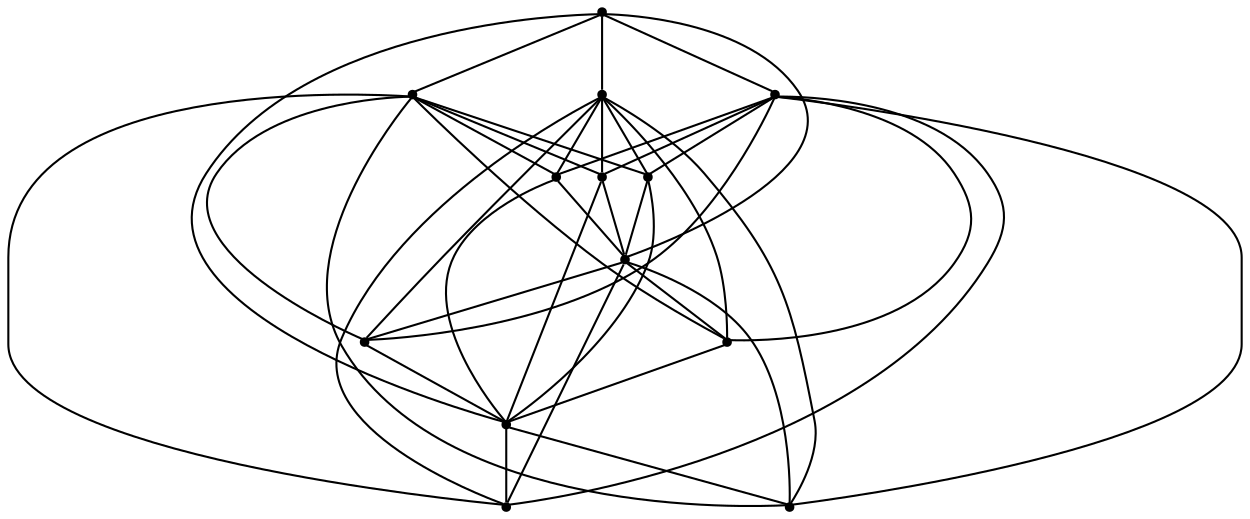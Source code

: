 graph {
  node [shape=point,comment="{\"directed\":false,\"doi\":\"10.1007/978-3-030-35802-0_20\",\"figure\":\"4 (1)\"}"]

  v0 [pos="1033.9772244850346,941.8274449843411"]
  v1 [pos="772.2105431350346,1013.7212822151967"]
  v2 [pos="1008.8774134860649,780.2244218777479"]
  v3 [pos="980.1353215097772,891.7866442602117"]
  v4 [pos="962.161610128541,921.5577406732733"]
  v5 [pos="932.6277787634965,803.9779657203708"]
  v6 [pos="932.6277787634966,945.3112845158963"]
  v7 [pos="863.0291745900404,964.3931717420286"]
  v8 [pos="932.6277787634966,875.9510331486475"]
  v9 [pos="908.8739438019386,832.1654755872207"]
  v10 [pos="839.2754032169003,875.9510331486476"]
  v11 [pos="888.4457194975632,855.9188922545669"]
  v12 [pos="799.6065318970756,945.3112845158963"]

  v0 -- v12 [id="-1",pos="1033.9772244850346,941.8274449843411 1033.977240382139,755.5999817398745 1033.977240382139,755.5999817398745 1033.977240382139,755.5999817398745 799.60654779418,755.5999817398745 799.60654779418,755.5999817398745 799.60654779418,755.5999817398745 799.6065318970756,945.3112845158963 799.6065318970756,945.3112845158963 799.6065318970756,945.3112845158963"]
  v1 -- v2 [id="-2",pos="772.2105431350346,1013.7212822151967 772.2104954437215,780.2244854653862 772.2104954437215,780.2244854653862 772.2104954437215,780.2244854653862 1008.8774134860649,780.2244218777479 1008.8774134860649,780.2244218777479 1008.8774134860649,780.2244218777479"]
  v1 -- v11 [id="-3",pos="772.2105431350346,1013.7212822151967 786.7794921761589,855.9188922545669 786.7794921761589,855.9188922545669 786.7794921761589,855.9188922545669 888.4457194975632,855.9188922545669 888.4457194975632,855.9188922545669 888.4457194975632,855.9188922545669"]
  v1 -- v7 [id="-4",pos="772.2105431350346,1013.7212822151967 863.0291904871449,1002.953033593761 863.0291904871449,1002.953033593761 863.0291904871449,1002.953033593761 863.0291745900404,964.3931717420286 863.0291745900404,964.3931717420286 863.0291745900404,964.3931717420286"]
  v1 -- v6 [id="-5",pos="772.2105431350346,1013.7212822151967 932.627794660601,1004.0616204812753 932.627794660601,1004.0616204812753 932.627794660601,1004.0616204812753 932.6277787634966,945.3112845158963 932.6277787634966,945.3112845158963 932.6277787634966,945.3112845158963"]
  v1 -- v3 [id="-6",pos="772.2105431350346,1013.7212822151967 989.5576783761039,1007.703729644758 989.5576783761039,1007.703729644758 989.5576783761039,1007.703729644758 989.5576783761039,911.9771183738583 989.5576783761039,911.9771183738583 989.5576783761039,911.9771183738583 980.1353215097772,891.7866442602117 980.1353215097772,891.7866442602117 980.1353215097772,891.7866442602117"]
  v0 -- v1 [id="-7",pos="1033.9772244850346,941.8274449843411 1033.977240382139,1014.2755756589538 1033.977240382139,1014.2755756589538 1033.977240382139,1014.2755756589538 772.2105431350346,1013.7212822151967 772.2105431350346,1013.7212822151967 772.2105431350346,1013.7212822151967"]
  v1 -- v10 [id="-8",pos="772.2105431350346,1013.7212822151967 792.4012170079951,875.9509695610092 792.4012170079951,875.9509695610092 792.4012170079951,875.9509695610092 839.2754032169003,875.9510331486476 839.2754032169003,875.9510331486476 839.2754032169003,875.9510331486476"]
  v12 -- v3 [id="-9",pos="799.6065318970756,945.3112845158963 812.8295049007882,988.1425188005185 812.8295049007882,988.1425188005185 812.8295049007882,988.1425188005185 980.1353374068817,988.1425188005185 980.1353374068817,988.1425188005185 980.1353374068817,988.1425188005185 980.1353215097772,891.7866442602117 980.1353215097772,891.7866442602117 980.1353215097772,891.7866442602117"]
  v12 -- v10 [id="-10",pos="799.6065318970756,945.3112845158963 839.2754032169003,875.9510331486476 839.2754032169003,875.9510331486476 839.2754032169003,875.9510331486476"]
  v12 -- v5 [id="-11",pos="799.6065318970756,945.3112845158963 807.6828491375729,884.5022987579697 807.6828491375729,884.5022987579697 807.6828491375729,884.5022987579697 807.6828491375729,803.9779657203708 807.6828491375729,803.9779657203708 807.6828491375729,803.9779657203708 932.6277787634965,803.9779657203708 932.6277787634965,803.9779657203708 932.6277787634965,803.9779657203708"]
  v12 -- v7 [id="-12",pos="799.6065318970756,945.3112845158963 828.4278073505016,964.3931717420286 828.4278073505016,964.3931717420286 828.4278073505016,964.3931717420286 863.0291745900404,964.3931717420286 863.0291745900404,964.3931717420286 863.0291745900404,964.3931717420286"]
  v0 -- v9 [id="-13",pos="1033.9772244850346,941.8274449843411 1027.326146244609,761.2216376737601 1027.326146244609,761.2216376737601 1027.326146244609,761.2216376737601 908.8739596990431,761.2216376737601 908.8739596990431,761.2216376737601 908.8739596990431,761.2216376737601 908.8739438019386,832.1654755872207 908.8739438019386,832.1654755872207 908.8739438019386,832.1654755872207"]
  v10 -- v4 [id="-14",pos="839.2754032169003,875.9510331486476 839.2753555255869,981.5748695704557 839.2753555255869,981.5748695704557 839.2753555255869,981.5748695704557 962.1616260256454,981.5748695704557 962.1616260256454,981.5748695704557 962.1616260256454,981.5748695704557 962.161610128541,921.5577406732733 962.161610128541,921.5577406732733 962.161610128541,921.5577406732733"]
  v0 -- v8 [id="-15",pos="1033.9772244850346,941.8274449843411 1020.8333872671469,766.5266271685143 1020.8333872671469,766.5266271685143 1020.8333872671469,766.5266271685143 949.097004079105,766.5266271685143 949.097004079105,766.5266271685143 949.097004079105,766.5266271685143 949.097004079105,861.0655485297551 949.097004079105,861.0655485297551 949.097004079105,861.0655485297551 932.6277787634966,875.9510331486475 932.6277787634966,875.9510331486475 932.6277787634966,875.9510331486475"]
  v11 -- v9 [id="-16",pos="888.4457194975632,855.9188922545669 908.8739438019386,832.1654755872207 908.8739438019386,832.1654755872207 908.8739438019386,832.1654755872207"]
  v9 -- v7 [id="-17",pos="908.8739438019386,832.1654755872207 863.0291268987272,847.2884600354619 863.0291268987272,847.2884600354619 863.0291268987272,847.2884600354619 863.0291745900404,964.3931717420286 863.0291745900404,964.3931717420286 863.0291745900404,964.3931717420286"]
  v6 -- v9 [id="-18",pos="932.6277787634966,945.3112845158963 908.8739596990431,934.4638056970394 908.8739596990431,934.4638056970394 908.8739596990431,934.4638056970394 908.8739438019386,832.1654755872207 908.8739438019386,832.1654755872207 908.8739438019386,832.1654755872207"]
  v10 -- v9 [id="-19",pos="839.2754032169003,875.9510331486476 839.2754191140046,832.1654755872207 839.2754191140046,832.1654755872207 839.2754191140046,832.1654755872207 908.8739438019386,832.1654755872207 908.8739438019386,832.1654755872207 908.8739438019386,832.1654755872207"]
  v9 -- v2 [id="-20",pos="908.8739438019386,832.1654755872207 915.1291523479858,813.7168576517134 915.1291523479858,813.7168576517134 915.1291523479858,813.7168576517134 915.1291523479858,789.6466473699588 915.1291523479858,789.6466473699588 915.1291523479858,789.6466473699588 983.6192196357144,789.6466473699588 983.6192196357144,789.6466473699588 983.6192196357144,789.6466473699588 1008.8774134860649,780.2244218777479 1008.8774134860649,780.2244218777479 1008.8774134860649,780.2244218777479"]
  v5 -- v1 [id="-21",pos="932.6277787634965,803.9779657203708 921.0675474999576,794.6349068379428 921.0675474999576,794.6349068379428 921.0675474999576,794.6349068379428 782.1079054815647,794.6349068379428 782.1079054815647,794.6349068379428 782.1079054815647,794.6349068379428 772.2105431350346,1013.7212822151967 772.2105431350346,1013.7212822151967 772.2105431350346,1013.7212822151967"]
  v8 -- v10 [id="-22",pos="932.6277787634966,875.9510331486475 839.2754032169003,875.9510331486476 839.2754032169003,875.9510331486476 839.2754032169003,875.9510331486476"]
  v8 -- v7 [id="-23",pos="932.6277787634966,875.9510331486475 922.0967896288158,897.8834270280717 922.0967896288158,897.8834270280717 922.0967896288158,897.8834270280717 899.530722721437,897.8834270280717 899.530722721437,897.8834270280717 899.530722721437,897.8834270280717 899.530722721437,952.5956300181383 899.530722721437,952.5956300181383 899.530722721437,952.5956300181383 863.0291745900404,964.3931717420286 863.0291745900404,964.3931717420286 863.0291745900404,964.3931717420286"]
  v8 -- v11 [id="-24",pos="932.6277787634966,875.9510331486475 924.3930945687225,855.9189558422053 924.3930945687225,855.9189558422053 924.3930945687225,855.9189558422053 888.4457194975632,855.9188922545669 888.4457194975632,855.9188922545669 888.4457194975632,855.9188922545669"]
  v8 -- v3 [id="-25",pos="932.6277787634966,875.9510331486475 942.6835398585121,891.7867078478502 942.6835398585121,891.7867078478502 942.6835398585121,891.7867078478502 980.1353215097772,891.7866442602117 980.1353215097772,891.7866442602117 980.1353215097772,891.7866442602117"]
  v8 -- v2 [id="-26",pos="932.6277787634966,875.9510331486475 988.0531764133715,875.9510331486476 988.0531764133715,875.9510331486476 988.0531764133715,875.9510331486476 1008.8774134860649,780.2244218777479 1008.8774134860649,780.2244218777479 1008.8774134860649,780.2244218777479"]
  v7 -- v4 [id="-27",pos="863.0291745900404,964.3931717420286 945.6131218502723,964.3931717420286 945.6131218502723,964.3931717420286 945.6131218502723,964.3931717420286 962.161610128541,921.5577406732733 962.161610128541,921.5577406732733 962.161610128541,921.5577406732733"]
  v12 -- v11 [id="-28",pos="799.6065318970756,945.3112845158963 819.7181017784197,884.5022351703313 819.7181017784197,884.5022351703313 819.7181017784197,884.5022351703313 819.7181017784197,862.0947780445714 819.7181017784197,862.0947780445714 819.7181017784197,862.0947780445714 867.6215460132875,862.0947780445714 867.6215460132875,862.0947780445714 867.6215460132875,862.0947780445714 888.4457194975632,855.9188922545669 888.4457194975632,855.9188922545669 888.4457194975632,855.9188922545669"]
  v4 -- v5 [id="-29",pos="962.161610128541,921.5577406732733 962.1615624372276,803.9779657203708 962.1615624372276,803.9779657203708 962.1615624372276,803.9779657203708 932.6277787634965,803.9779657203708 932.6277787634965,803.9779657203708 932.6277787634965,803.9779657203708"]
  v11 -- v4 [id="-30",pos="888.4457194975632,855.9188922545669 888.44567180625,921.5577406732733 888.44567180625,921.5577406732733 888.44567180625,921.5577406732733 962.161610128541,921.5577406732733 962.161610128541,921.5577406732733 962.161610128541,921.5577406732733"]
  v4 -- v0 [id="-31",pos="962.161610128541,921.5577406732733 969.2084308865093,941.8273813967028 969.2084308865093,941.8273813967028 969.2084308865093,941.8273813967028 1033.9772244850346,941.8274449843411 1033.9772244850346,941.8274449843411 1033.9772244850346,941.8274449843411"]
  v4 -- v2 [id="-32",pos="962.161610128541,921.5577406732733 997.9505864512148,921.5577406732733 997.9505864512148,921.5577406732733 997.9505864512148,921.5577406732733 1008.8774134860649,780.2244218777479 1008.8774134860649,780.2244218777479 1008.8774134860649,780.2244218777479"]
  v3 -- v9 [id="-33",pos="980.1353215097772,891.7866442602117 980.1352738184639,832.1654755872207 980.1352738184639,832.1654755872207 980.1352738184639,832.1654755872207 908.8739438019386,832.1654755872207 908.8739438019386,832.1654755872207 908.8739438019386,832.1654755872207"]
  v8 -- v6 [id="-34",pos="932.6277787634966,875.9510331486475 932.6277787634966,945.3112845158963 932.6277787634966,945.3112845158963 932.6277787634966,945.3112845158963"]
  v12 -- v2 [id="-35",pos="799.6065318970756,945.3112845158963 799.60654779418,994.5601647916432 799.60654779418,994.5601647916432 799.60654779418,994.5601647916432 1008.8773657947517,994.5601647916432 1008.8773657947517,994.5601647916432 1008.8773657947517,994.5601647916432 1008.8774134860649,780.2244218777479 1008.8774134860649,780.2244218777479 1008.8774134860649,780.2244218777479"]
  v12 -- v6 [id="-36",pos="799.6065318970756,945.3112845158963 932.6277787634966,945.3112845158963 932.6277787634966,945.3112845158963 932.6277787634966,945.3112845158963"]
  v8 -- v5 [id="-37",pos="932.6277787634966,875.9510331486475 932.6277787634965,803.9779657203708 932.6277787634965,803.9779657203708 932.6277787634965,803.9779657203708"]
  v4 -- v6 [id="-38",pos="962.161610128541,921.5577406732733 932.6277787634966,945.3112845158963 932.6277787634966,945.3112845158963 932.6277787634966,945.3112845158963"]
  v3 -- v4 [id="-39",pos="980.1353215097772,891.7866442602117 962.161610128541,921.5577406732733 962.161610128541,921.5577406732733 962.161610128541,921.5577406732733"]
  v5 -- v9 [id="-40",pos="932.6277787634965,803.9779657203708 908.8739438019386,832.1654755872207 908.8739438019386,832.1654755872207 908.8739438019386,832.1654755872207"]
}
